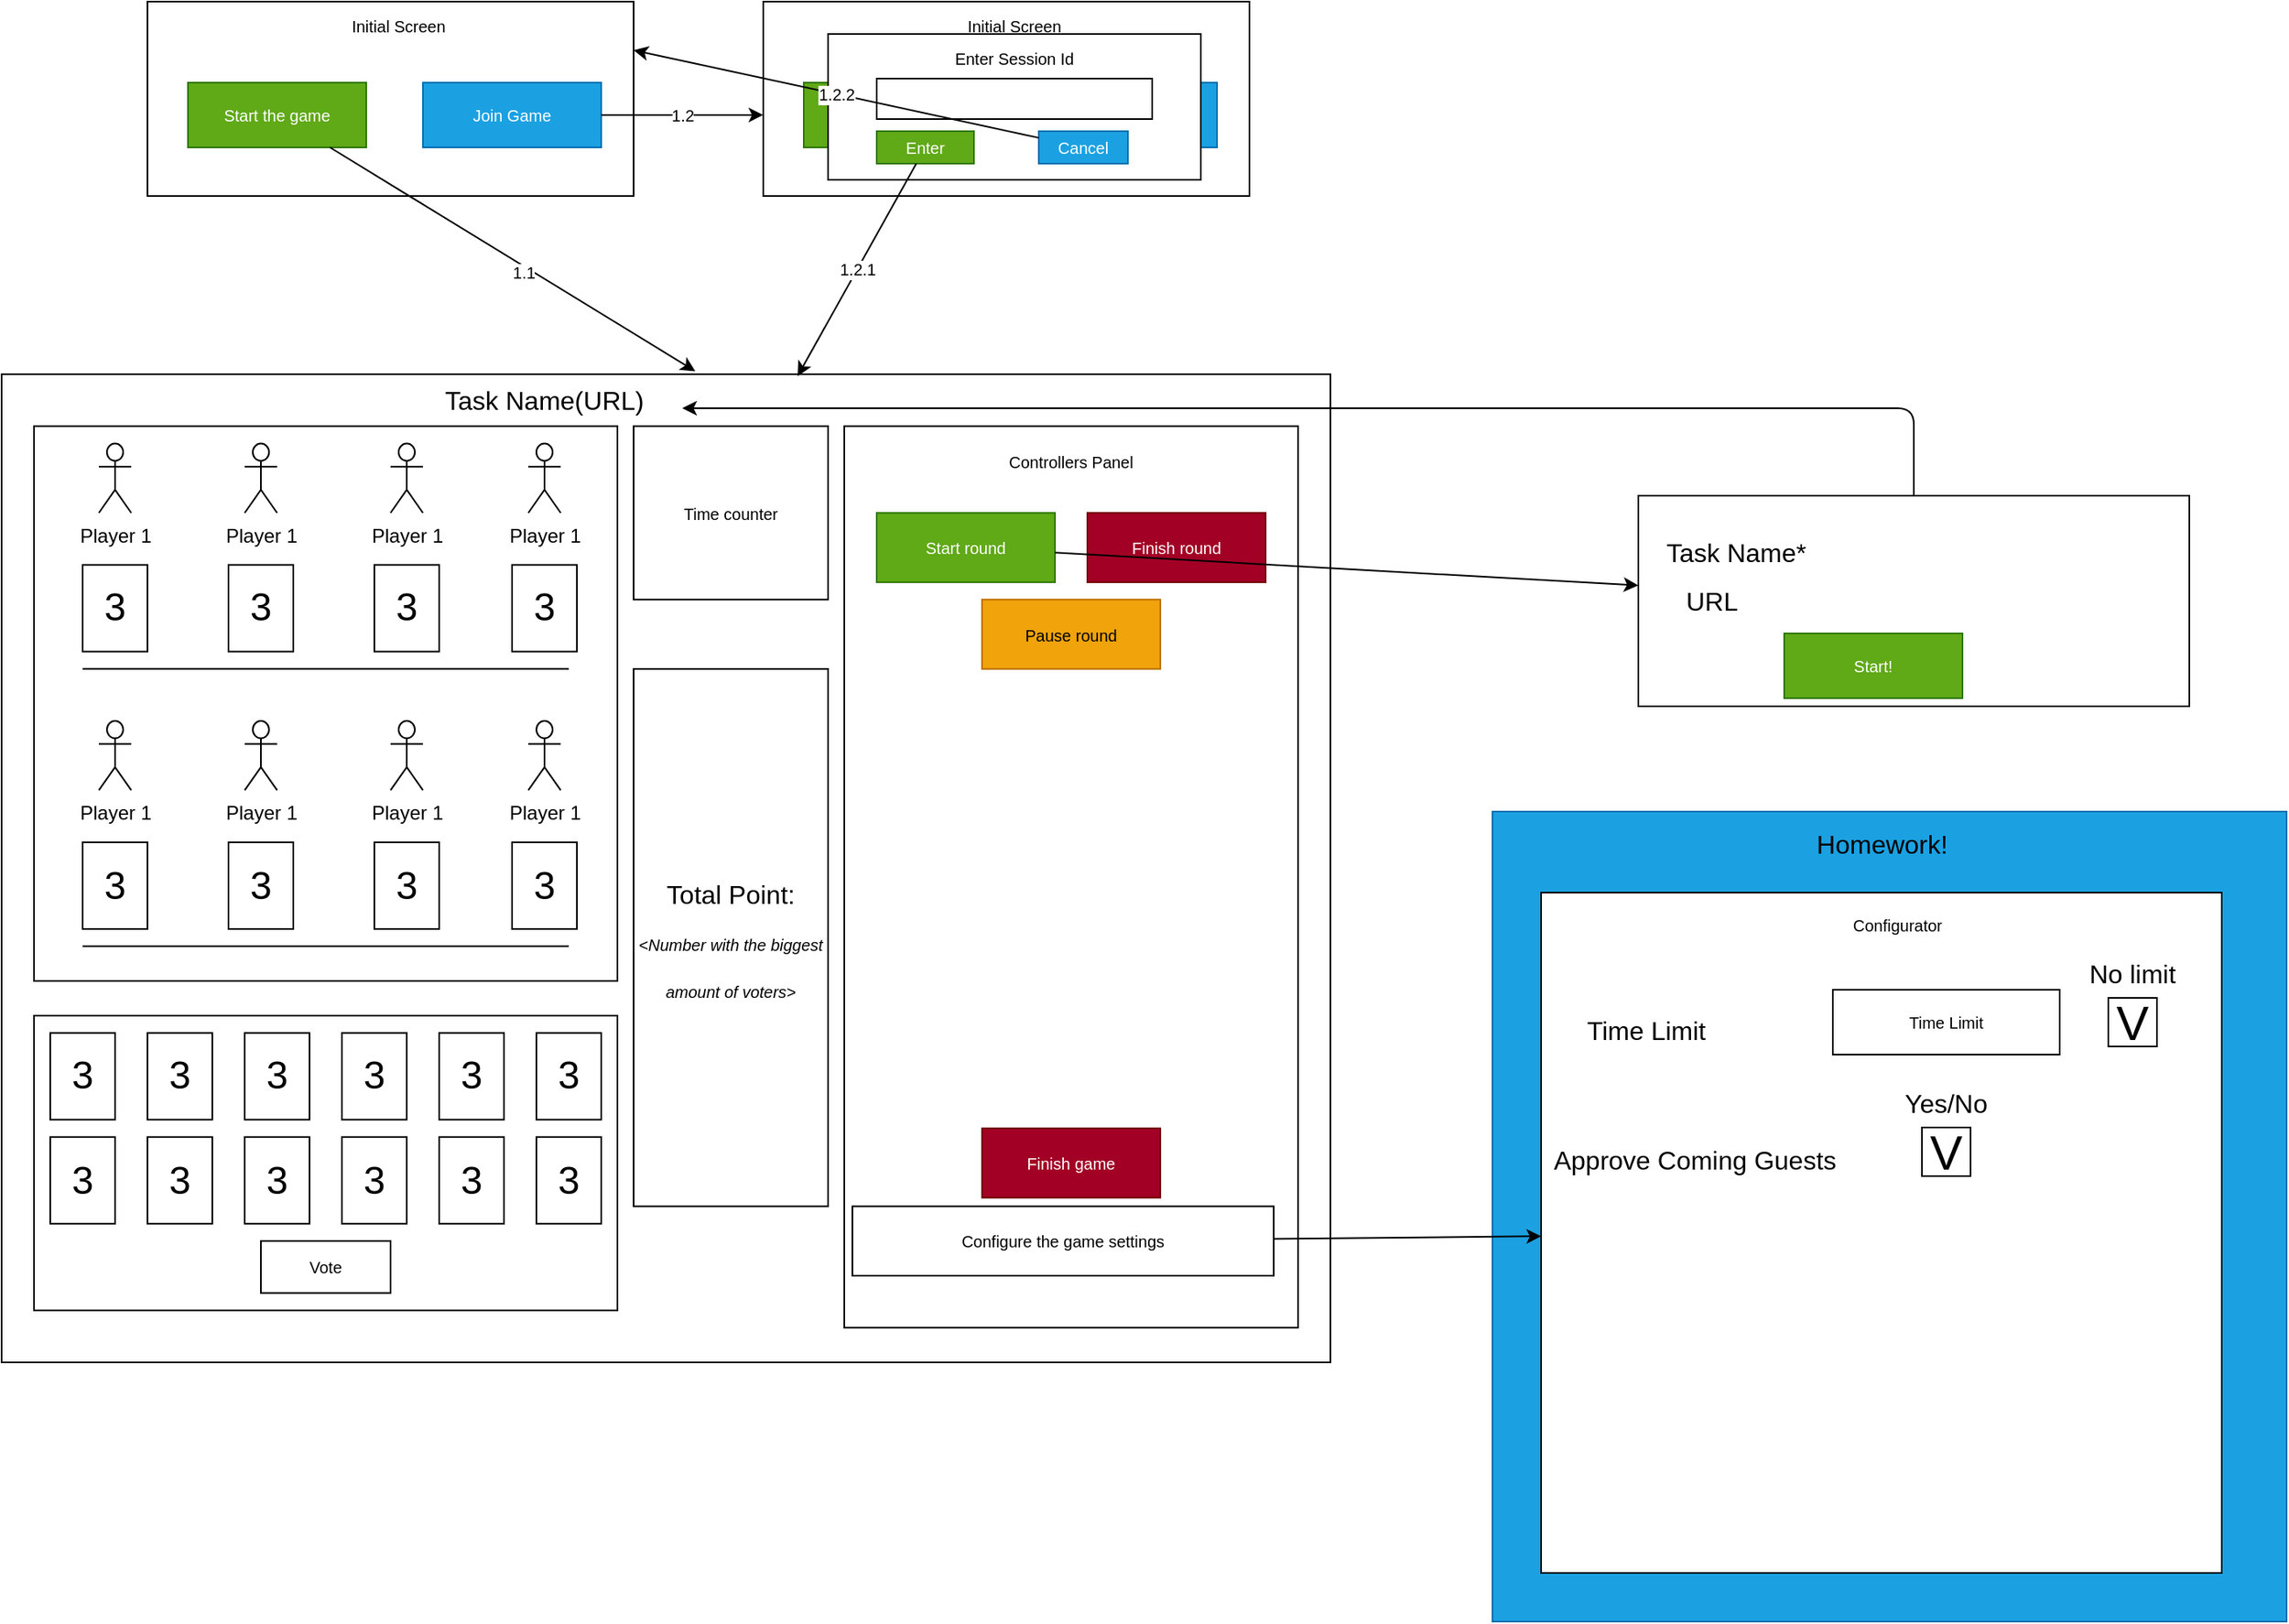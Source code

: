 <mxfile>
    <diagram id="LWL2NuPPTtvhrGXF7olF" name="Design">
        <mxGraphModel dx="892" dy="1473" grid="1" gridSize="10" guides="1" tooltips="1" connect="1" arrows="1" fold="1" page="1" pageScale="1" pageWidth="850" pageHeight="1100" math="0" shadow="0">
            <root>
                <mxCell id="0"/>
                <mxCell id="1" parent="0"/>
                <mxCell id="181" value="" style="rounded=0;whiteSpace=wrap;html=1;fontSize=16;fillColor=#1ba1e2;strokeColor=#006EAF;fontColor=#ffffff;" parent="1" vertex="1">
                    <mxGeometry x="920" y="360" width="490" height="500" as="geometry"/>
                </mxCell>
                <mxCell id="94" value="" style="group" parent="1" vertex="1" connectable="0">
                    <mxGeometry x="90" y="-140" width="300" height="120" as="geometry"/>
                </mxCell>
                <mxCell id="85" value="" style="rounded=0;whiteSpace=wrap;html=1;fontSize=10;" parent="94" vertex="1">
                    <mxGeometry width="300" height="120" as="geometry"/>
                </mxCell>
                <mxCell id="86" value="Initial Screen" style="text;html=1;strokeColor=none;fillColor=none;align=center;verticalAlign=middle;whiteSpace=wrap;rounded=0;fontSize=10;" parent="94" vertex="1">
                    <mxGeometry x="70" width="170" height="30" as="geometry"/>
                </mxCell>
                <mxCell id="87" value="Start the game" style="rounded=0;whiteSpace=wrap;html=1;fontSize=10;fillColor=#60a917;fontColor=#ffffff;strokeColor=#2D7600;" parent="94" vertex="1">
                    <mxGeometry x="25" y="50" width="110" height="40" as="geometry"/>
                </mxCell>
                <mxCell id="88" value="Join Game" style="rounded=0;whiteSpace=wrap;html=1;fontSize=10;fillColor=#1ba1e2;fontColor=#ffffff;strokeColor=#006EAF;" parent="94" vertex="1">
                    <mxGeometry x="170" y="50" width="110" height="40" as="geometry"/>
                </mxCell>
                <mxCell id="101" value="" style="group" parent="1" vertex="1" connectable="0">
                    <mxGeometry x="470" y="-140" width="300" height="120" as="geometry"/>
                </mxCell>
                <mxCell id="102" value="" style="rounded=0;whiteSpace=wrap;html=1;fontSize=10;" parent="101" vertex="1">
                    <mxGeometry width="300" height="120" as="geometry"/>
                </mxCell>
                <mxCell id="103" value="Initial Screen" style="text;html=1;strokeColor=none;fillColor=none;align=center;verticalAlign=middle;whiteSpace=wrap;rounded=0;fontSize=10;" parent="101" vertex="1">
                    <mxGeometry x="70" width="170" height="30" as="geometry"/>
                </mxCell>
                <mxCell id="104" value="Start the game" style="rounded=0;whiteSpace=wrap;html=1;fontSize=10;fillColor=#60a917;fontColor=#ffffff;strokeColor=#2D7600;" parent="101" vertex="1">
                    <mxGeometry x="25" y="50" width="110" height="40" as="geometry"/>
                </mxCell>
                <mxCell id="105" value="Join Game" style="rounded=0;whiteSpace=wrap;html=1;fontSize=10;fillColor=#1ba1e2;fontColor=#ffffff;strokeColor=#006EAF;" parent="101" vertex="1">
                    <mxGeometry x="170" y="50" width="110" height="40" as="geometry"/>
                </mxCell>
                <mxCell id="106" value="" style="rounded=0;whiteSpace=wrap;html=1;fontSize=10;" parent="101" vertex="1">
                    <mxGeometry x="40" y="20" width="230" height="90" as="geometry"/>
                </mxCell>
                <mxCell id="107" value="" style="rounded=0;whiteSpace=wrap;html=1;fontSize=10;" parent="101" vertex="1">
                    <mxGeometry x="70" y="47.5" width="170" height="25" as="geometry"/>
                </mxCell>
                <mxCell id="108" value="Enter Session Id" style="text;html=1;strokeColor=none;fillColor=none;align=center;verticalAlign=middle;whiteSpace=wrap;rounded=0;fontSize=10;" parent="101" vertex="1">
                    <mxGeometry x="85" y="20" width="140" height="30" as="geometry"/>
                </mxCell>
                <mxCell id="114" value="Enter" style="rounded=0;whiteSpace=wrap;html=1;fontSize=10;fillColor=#60a917;fontColor=#ffffff;strokeColor=#2D7600;" parent="101" vertex="1">
                    <mxGeometry x="70" y="80" width="60" height="20" as="geometry"/>
                </mxCell>
                <mxCell id="116" value="Cancel" style="rounded=0;whiteSpace=wrap;html=1;fontSize=10;fillColor=#1ba1e2;fontColor=#ffffff;strokeColor=#006EAF;" parent="101" vertex="1">
                    <mxGeometry x="170" y="80" width="55" height="20" as="geometry"/>
                </mxCell>
                <mxCell id="109" value="1.2" style="edgeStyle=none;html=1;entryX=0;entryY=0.583;entryDx=0;entryDy=0;entryPerimeter=0;fontSize=10;" parent="1" source="88" target="102" edge="1">
                    <mxGeometry relative="1" as="geometry"/>
                </mxCell>
                <mxCell id="110" style="edgeStyle=none;html=1;fontSize=10;entryX=0.522;entryY=-0.003;entryDx=0;entryDy=0;entryPerimeter=0;" parent="1" source="87" target="111" edge="1">
                    <mxGeometry relative="1" as="geometry">
                        <mxPoint x="420" y="140" as="targetPoint"/>
                    </mxGeometry>
                </mxCell>
                <mxCell id="120" value="1.1" style="edgeLabel;html=1;align=center;verticalAlign=middle;resizable=0;points=[];fontSize=10;" parent="110" vertex="1" connectable="0">
                    <mxGeometry x="0.076" y="-3" relative="1" as="geometry">
                        <mxPoint as="offset"/>
                    </mxGeometry>
                </mxCell>
                <mxCell id="112" value="" style="group;fillColor=#1ba1e2;fontColor=#ffffff;strokeColor=#006EAF;" parent="1" vertex="1" connectable="0">
                    <mxGeometry y="90" width="820" height="610" as="geometry"/>
                </mxCell>
                <mxCell id="111" value="" style="rounded=0;whiteSpace=wrap;html=1;fontSize=10;" parent="112" vertex="1">
                    <mxGeometry width="820" height="610.0" as="geometry"/>
                </mxCell>
                <mxCell id="34" value="" style="rounded=0;whiteSpace=wrap;html=1;fontSize=10;" parent="112" vertex="1">
                    <mxGeometry x="520" y="32.105" width="280" height="556.491" as="geometry"/>
                </mxCell>
                <mxCell id="32" value="" style="group" parent="112" vertex="1" connectable="0">
                    <mxGeometry x="20" y="32.105" width="360" height="342.456" as="geometry"/>
                </mxCell>
                <mxCell id="31" value="" style="rounded=0;whiteSpace=wrap;html=1;fontSize=24;" parent="32" vertex="1">
                    <mxGeometry width="360" height="342.456" as="geometry"/>
                </mxCell>
                <mxCell id="10" value="Player 1" style="shape=umlActor;verticalLabelPosition=bottom;verticalAlign=top;html=1;outlineConnect=0;" parent="32" vertex="1">
                    <mxGeometry x="130" y="10.702" width="20" height="42.807" as="geometry"/>
                </mxCell>
                <mxCell id="11" value="Player 1" style="shape=umlActor;verticalLabelPosition=bottom;verticalAlign=top;html=1;outlineConnect=0;" parent="32" vertex="1">
                    <mxGeometry x="305" y="181.93" width="20" height="42.807" as="geometry"/>
                </mxCell>
                <mxCell id="12" value="Player 1" style="shape=umlActor;verticalLabelPosition=bottom;verticalAlign=top;html=1;outlineConnect=0;" parent="32" vertex="1">
                    <mxGeometry x="130" y="181.93" width="20" height="42.807" as="geometry"/>
                </mxCell>
                <mxCell id="13" value="Player 1" style="shape=umlActor;verticalLabelPosition=bottom;verticalAlign=top;html=1;outlineConnect=0;" parent="32" vertex="1">
                    <mxGeometry x="220" y="181.93" width="20" height="42.807" as="geometry"/>
                </mxCell>
                <mxCell id="14" value="Player 1" style="shape=umlActor;verticalLabelPosition=bottom;verticalAlign=top;html=1;outlineConnect=0;" parent="32" vertex="1">
                    <mxGeometry x="40" y="10.702" width="20" height="42.807" as="geometry"/>
                </mxCell>
                <mxCell id="15" value="Player 1" style="shape=umlActor;verticalLabelPosition=bottom;verticalAlign=top;html=1;outlineConnect=0;" parent="32" vertex="1">
                    <mxGeometry x="220" y="10.702" width="20" height="42.807" as="geometry"/>
                </mxCell>
                <mxCell id="16" value="Player 1" style="shape=umlActor;verticalLabelPosition=bottom;verticalAlign=top;html=1;outlineConnect=0;" parent="32" vertex="1">
                    <mxGeometry x="305" y="10.702" width="20" height="42.807" as="geometry"/>
                </mxCell>
                <mxCell id="18" value="Player 1" style="shape=umlActor;verticalLabelPosition=bottom;verticalAlign=top;html=1;outlineConnect=0;" parent="32" vertex="1">
                    <mxGeometry x="40" y="181.93" width="20" height="42.807" as="geometry"/>
                </mxCell>
                <mxCell id="20" value="" style="endArrow=none;html=1;" parent="32" edge="1">
                    <mxGeometry width="50" height="50" relative="1" as="geometry">
                        <mxPoint x="30" y="149.825" as="sourcePoint"/>
                        <mxPoint x="330" y="149.825" as="targetPoint"/>
                    </mxGeometry>
                </mxCell>
                <mxCell id="22" value="&lt;font style=&quot;font-size: 24px&quot;&gt;3&lt;/font&gt;" style="rounded=0;whiteSpace=wrap;html=1;" parent="32" vertex="1">
                    <mxGeometry x="30" y="85.614" width="40" height="53.509" as="geometry"/>
                </mxCell>
                <mxCell id="23" value="&lt;font style=&quot;font-size: 24px&quot;&gt;3&lt;/font&gt;" style="rounded=0;whiteSpace=wrap;html=1;" parent="32" vertex="1">
                    <mxGeometry x="295" y="85.614" width="40" height="53.509" as="geometry"/>
                </mxCell>
                <mxCell id="24" value="&lt;font style=&quot;font-size: 24px&quot;&gt;3&lt;/font&gt;" style="rounded=0;whiteSpace=wrap;html=1;" parent="32" vertex="1">
                    <mxGeometry x="210" y="85.614" width="40" height="53.509" as="geometry"/>
                </mxCell>
                <mxCell id="25" value="&lt;font style=&quot;font-size: 24px&quot;&gt;3&lt;/font&gt;" style="rounded=0;whiteSpace=wrap;html=1;" parent="32" vertex="1">
                    <mxGeometry x="120" y="85.614" width="40" height="53.509" as="geometry"/>
                </mxCell>
                <mxCell id="26" value="&lt;font style=&quot;font-size: 24px&quot;&gt;3&lt;/font&gt;" style="rounded=0;whiteSpace=wrap;html=1;" parent="32" vertex="1">
                    <mxGeometry x="30" y="256.842" width="40" height="53.509" as="geometry"/>
                </mxCell>
                <mxCell id="27" value="&lt;font style=&quot;font-size: 24px&quot;&gt;3&lt;/font&gt;" style="rounded=0;whiteSpace=wrap;html=1;" parent="32" vertex="1">
                    <mxGeometry x="120" y="256.842" width="40" height="53.509" as="geometry"/>
                </mxCell>
                <mxCell id="28" value="&lt;font style=&quot;font-size: 24px&quot;&gt;3&lt;/font&gt;" style="rounded=0;whiteSpace=wrap;html=1;" parent="32" vertex="1">
                    <mxGeometry x="210" y="256.842" width="40" height="53.509" as="geometry"/>
                </mxCell>
                <mxCell id="29" value="&lt;font style=&quot;font-size: 24px&quot;&gt;3&lt;/font&gt;" style="rounded=0;whiteSpace=wrap;html=1;" parent="32" vertex="1">
                    <mxGeometry x="295" y="256.842" width="40" height="53.509" as="geometry"/>
                </mxCell>
                <mxCell id="30" value="" style="endArrow=none;html=1;" parent="32" edge="1">
                    <mxGeometry width="50" height="50" relative="1" as="geometry">
                        <mxPoint x="30" y="321.053" as="sourcePoint"/>
                        <mxPoint x="330" y="321.053" as="targetPoint"/>
                    </mxGeometry>
                </mxCell>
                <mxCell id="33" value="&lt;font&gt;&lt;span style=&quot;font-size: 16px&quot;&gt;Total Point:&lt;/span&gt;&lt;br&gt;&lt;font style=&quot;font-size: 10px&quot;&gt;&lt;i&gt;&amp;lt;Number with the biggest amount of voters&amp;gt;&lt;/i&gt;&lt;/font&gt;&lt;br&gt;&lt;/font&gt;" style="rounded=0;whiteSpace=wrap;html=1;fontSize=24;" parent="112" vertex="1">
                    <mxGeometry x="390" y="181.93" width="120" height="331.754" as="geometry"/>
                </mxCell>
                <mxCell id="37" value="Controllers Panel" style="text;html=1;strokeColor=none;fillColor=none;align=center;verticalAlign=middle;whiteSpace=wrap;rounded=0;fontSize=10;" parent="112" vertex="1">
                    <mxGeometry x="590" y="42.807" width="140" height="21.404" as="geometry"/>
                </mxCell>
                <mxCell id="38" value="Start round" style="rounded=0;whiteSpace=wrap;html=1;fontSize=10;fillColor=#60a917;fontColor=#ffffff;strokeColor=#2D7600;" parent="112" vertex="1">
                    <mxGeometry x="540" y="85.614" width="110" height="42.807" as="geometry"/>
                </mxCell>
                <mxCell id="39" value="Finish round" style="rounded=0;whiteSpace=wrap;html=1;fontSize=10;fillColor=#a20025;fontColor=#ffffff;strokeColor=#6F0000;" parent="112" vertex="1">
                    <mxGeometry x="670" y="85.614" width="110" height="42.807" as="geometry"/>
                </mxCell>
                <mxCell id="40" value="Pause round" style="rounded=0;whiteSpace=wrap;html=1;fontSize=10;fillColor=#f0a30a;fontColor=#000000;strokeColor=#BD7000;" parent="112" vertex="1">
                    <mxGeometry x="605" y="139.123" width="110" height="42.807" as="geometry"/>
                </mxCell>
                <mxCell id="43" value="Configure the game settings" style="rounded=0;whiteSpace=wrap;html=1;fontSize=10;" parent="112" vertex="1">
                    <mxGeometry x="525" y="513.683" width="260" height="42.807" as="geometry"/>
                </mxCell>
                <mxCell id="45" value="Time counter" style="rounded=0;whiteSpace=wrap;html=1;fontSize=10;" parent="112" vertex="1">
                    <mxGeometry x="390" y="32.105" width="120" height="107.018" as="geometry"/>
                </mxCell>
                <mxCell id="46" value="" style="rounded=0;whiteSpace=wrap;html=1;fontSize=10;" parent="112" vertex="1">
                    <mxGeometry x="20" y="395.965" width="360" height="181.93" as="geometry"/>
                </mxCell>
                <mxCell id="67" value="&lt;font style=&quot;font-size: 24px&quot;&gt;3&lt;/font&gt;" style="rounded=0;whiteSpace=wrap;html=1;" parent="112" vertex="1">
                    <mxGeometry x="30" y="406.667" width="40" height="53.509" as="geometry"/>
                </mxCell>
                <mxCell id="73" value="&lt;font style=&quot;font-size: 24px&quot;&gt;3&lt;/font&gt;" style="rounded=0;whiteSpace=wrap;html=1;" parent="112" vertex="1">
                    <mxGeometry x="90" y="406.667" width="40" height="53.509" as="geometry"/>
                </mxCell>
                <mxCell id="74" value="&lt;font style=&quot;font-size: 24px&quot;&gt;3&lt;/font&gt;" style="rounded=0;whiteSpace=wrap;html=1;" parent="112" vertex="1">
                    <mxGeometry x="150" y="406.667" width="40" height="53.509" as="geometry"/>
                </mxCell>
                <mxCell id="75" value="&lt;font style=&quot;font-size: 24px&quot;&gt;3&lt;/font&gt;" style="rounded=0;whiteSpace=wrap;html=1;" parent="112" vertex="1">
                    <mxGeometry x="210" y="406.667" width="40" height="53.509" as="geometry"/>
                </mxCell>
                <mxCell id="76" value="&lt;font style=&quot;font-size: 24px&quot;&gt;3&lt;/font&gt;" style="rounded=0;whiteSpace=wrap;html=1;" parent="112" vertex="1">
                    <mxGeometry x="270" y="406.667" width="40" height="53.509" as="geometry"/>
                </mxCell>
                <mxCell id="77" value="&lt;font style=&quot;font-size: 24px&quot;&gt;3&lt;/font&gt;" style="rounded=0;whiteSpace=wrap;html=1;" parent="112" vertex="1">
                    <mxGeometry x="330" y="406.667" width="40" height="53.509" as="geometry"/>
                </mxCell>
                <mxCell id="78" value="&lt;font style=&quot;font-size: 24px&quot;&gt;3&lt;/font&gt;" style="rounded=0;whiteSpace=wrap;html=1;" parent="112" vertex="1">
                    <mxGeometry x="30" y="470.877" width="40" height="53.509" as="geometry"/>
                </mxCell>
                <mxCell id="79" value="&lt;font style=&quot;font-size: 24px&quot;&gt;3&lt;/font&gt;" style="rounded=0;whiteSpace=wrap;html=1;" parent="112" vertex="1">
                    <mxGeometry x="90" y="470.877" width="40" height="53.509" as="geometry"/>
                </mxCell>
                <mxCell id="80" value="&lt;font style=&quot;font-size: 24px&quot;&gt;3&lt;/font&gt;" style="rounded=0;whiteSpace=wrap;html=1;" parent="112" vertex="1">
                    <mxGeometry x="150" y="470.877" width="40" height="53.509" as="geometry"/>
                </mxCell>
                <mxCell id="81" value="&lt;font style=&quot;font-size: 24px&quot;&gt;3&lt;/font&gt;" style="rounded=0;whiteSpace=wrap;html=1;" parent="112" vertex="1">
                    <mxGeometry x="210" y="470.877" width="40" height="53.509" as="geometry"/>
                </mxCell>
                <mxCell id="82" value="&lt;font style=&quot;font-size: 24px&quot;&gt;3&lt;/font&gt;" style="rounded=0;whiteSpace=wrap;html=1;" parent="112" vertex="1">
                    <mxGeometry x="270" y="470.877" width="40" height="53.509" as="geometry"/>
                </mxCell>
                <mxCell id="83" value="&lt;font style=&quot;font-size: 24px&quot;&gt;3&lt;/font&gt;" style="rounded=0;whiteSpace=wrap;html=1;" parent="112" vertex="1">
                    <mxGeometry x="330" y="470.877" width="40" height="53.509" as="geometry"/>
                </mxCell>
                <mxCell id="84" value="Vote" style="rounded=0;whiteSpace=wrap;html=1;fontSize=10;" parent="112" vertex="1">
                    <mxGeometry x="160" y="535.088" width="80" height="32.105" as="geometry"/>
                </mxCell>
                <mxCell id="277" value="Task Name(URL)" style="text;html=1;strokeColor=none;fillColor=none;align=center;verticalAlign=middle;whiteSpace=wrap;rounded=0;fontSize=16;" parent="112" vertex="1">
                    <mxGeometry x="250" width="170" height="32.105" as="geometry"/>
                </mxCell>
                <mxCell id="280" value="Finish game" style="rounded=0;whiteSpace=wrap;html=1;fontSize=10;fillColor=#a20025;fontColor=#ffffff;strokeColor=#6F0000;" parent="112" vertex="1">
                    <mxGeometry x="605" y="465.524" width="110" height="42.807" as="geometry"/>
                </mxCell>
                <mxCell id="117" value="1.2.1" style="edgeStyle=none;html=1;entryX=0.599;entryY=0.002;entryDx=0;entryDy=0;entryPerimeter=0;fontSize=10;" parent="1" source="114" target="111" edge="1">
                    <mxGeometry relative="1" as="geometry"/>
                </mxCell>
                <mxCell id="119" value="1.2.2" style="edgeStyle=none;html=1;entryX=1;entryY=0.25;entryDx=0;entryDy=0;fontSize=10;" parent="1" source="116" target="85" edge="1">
                    <mxGeometry relative="1" as="geometry"/>
                </mxCell>
                <mxCell id="121" value="" style="rounded=0;whiteSpace=wrap;html=1;fontSize=10;" parent="1" vertex="1">
                    <mxGeometry x="950" y="410" width="420" height="420" as="geometry"/>
                </mxCell>
                <mxCell id="122" style="edgeStyle=none;html=1;fontSize=10;" parent="1" source="43" target="121" edge="1">
                    <mxGeometry relative="1" as="geometry"/>
                </mxCell>
                <mxCell id="167" value="Configurator" style="text;html=1;strokeColor=none;fillColor=none;align=center;verticalAlign=middle;whiteSpace=wrap;rounded=0;fontSize=10;" parent="1" vertex="1">
                    <mxGeometry x="1100" y="420" width="140" height="20" as="geometry"/>
                </mxCell>
                <mxCell id="170" value="Time Limit" style="rounded=0;whiteSpace=wrap;html=1;fontSize=10;" parent="1" vertex="1">
                    <mxGeometry x="1130" y="470" width="140" height="40" as="geometry"/>
                </mxCell>
                <mxCell id="171" value="&lt;font style=&quot;font-size: 30px&quot;&gt;V&lt;/font&gt;" style="rounded=0;whiteSpace=wrap;html=1;fontSize=10;" parent="1" vertex="1">
                    <mxGeometry x="1300" y="475" width="30" height="30" as="geometry"/>
                </mxCell>
                <mxCell id="173" value="&lt;font style=&quot;font-size: 16px&quot;&gt;Time Limit&lt;/font&gt;" style="text;html=1;strokeColor=none;fillColor=none;align=center;verticalAlign=middle;whiteSpace=wrap;rounded=0;fontSize=30;" parent="1" vertex="1">
                    <mxGeometry x="950" y="475" width="130" height="30" as="geometry"/>
                </mxCell>
                <mxCell id="174" value="&lt;font style=&quot;font-size: 16px&quot;&gt;No limit&lt;/font&gt;" style="text;html=1;strokeColor=none;fillColor=none;align=center;verticalAlign=middle;whiteSpace=wrap;rounded=0;fontSize=30;" parent="1" vertex="1">
                    <mxGeometry x="1265" y="440" width="100" height="30" as="geometry"/>
                </mxCell>
                <mxCell id="176" value="&lt;font style=&quot;font-size: 16px&quot;&gt;Approve Coming Guests&lt;/font&gt;" style="text;html=1;strokeColor=none;fillColor=none;align=center;verticalAlign=middle;whiteSpace=wrap;rounded=0;fontSize=30;" parent="1" vertex="1">
                    <mxGeometry x="950" y="555" width="190" height="30" as="geometry"/>
                </mxCell>
                <mxCell id="177" value="&lt;font style=&quot;font-size: 16px&quot;&gt;Yes/No&lt;/font&gt;" style="text;html=1;strokeColor=none;fillColor=none;align=center;verticalAlign=middle;whiteSpace=wrap;rounded=0;fontSize=30;" parent="1" vertex="1">
                    <mxGeometry x="1150" y="520" width="100" height="30" as="geometry"/>
                </mxCell>
                <mxCell id="178" value="&lt;font style=&quot;font-size: 30px&quot;&gt;V&lt;/font&gt;" style="rounded=0;whiteSpace=wrap;html=1;fontSize=10;" parent="1" vertex="1">
                    <mxGeometry x="1185" y="555" width="30" height="30" as="geometry"/>
                </mxCell>
                <mxCell id="180" value="Homework!" style="text;html=1;align=center;verticalAlign=middle;resizable=0;points=[];autosize=1;strokeColor=none;fillColor=none;fontSize=16;" parent="1" vertex="1">
                    <mxGeometry x="1110" y="370" width="100" height="20" as="geometry"/>
                </mxCell>
                <mxCell id="226" style="edgeStyle=none;html=1;fontSize=16;" parent="1" source="38" target="227" edge="1">
                    <mxGeometry relative="1" as="geometry">
                        <mxPoint x="1010" y="230" as="targetPoint"/>
                    </mxGeometry>
                </mxCell>
                <mxCell id="275" style="edgeStyle=orthogonalEdgeStyle;html=1;fontSize=16;" parent="1" source="227" target="277" edge="1">
                    <mxGeometry relative="1" as="geometry">
                        <Array as="points">
                            <mxPoint x="1180" y="111"/>
                        </Array>
                    </mxGeometry>
                </mxCell>
                <mxCell id="227" value="" style="rounded=0;whiteSpace=wrap;html=1;fontSize=16;" parent="1" vertex="1">
                    <mxGeometry x="1010" y="165" width="340" height="130" as="geometry"/>
                </mxCell>
                <mxCell id="228" value="Task Name*" style="text;html=1;align=center;verticalAlign=middle;resizable=0;points=[];autosize=1;strokeColor=none;fillColor=none;fontSize=16;" parent="1" vertex="1">
                    <mxGeometry x="1020" y="190" width="100" height="20" as="geometry"/>
                </mxCell>
                <mxCell id="229" value="URL" style="text;html=1;align=center;verticalAlign=middle;resizable=0;points=[];autosize=1;strokeColor=none;fillColor=none;fontSize=16;" parent="1" vertex="1">
                    <mxGeometry x="1030" y="220" width="50" height="20" as="geometry"/>
                </mxCell>
                <mxCell id="274" value="Start!" style="rounded=0;whiteSpace=wrap;html=1;fontSize=10;fillColor=#60a917;fontColor=#ffffff;strokeColor=#2D7600;" parent="1" vertex="1">
                    <mxGeometry x="1100" y="250" width="110" height="40" as="geometry"/>
                </mxCell>
            </root>
        </mxGraphModel>
    </diagram>
    <diagram id="KrxUO4XjxEc2zPH5_MDm" name="Architecture">
        <mxGraphModel dx="1742" dy="373" grid="1" gridSize="10" guides="1" tooltips="1" connect="1" arrows="1" fold="1" page="1" pageScale="1" pageWidth="850" pageHeight="1100" math="0" shadow="0">
            <root>
                <mxCell id="wDsvBJZRx8SuRtaAcM2x-0"/>
                <mxCell id="wDsvBJZRx8SuRtaAcM2x-1" parent="wDsvBJZRx8SuRtaAcM2x-0"/>
                <mxCell id="VxBCJWgQIvmOuGAG-skd-0" value="PokerPlanningContainer" style="swimlane;" parent="wDsvBJZRx8SuRtaAcM2x-1" vertex="1">
                    <mxGeometry x="70" y="100" width="570" height="360" as="geometry">
                        <mxRectangle x="260" y="440" width="90" height="23" as="alternateBounds"/>
                    </mxGeometry>
                </mxCell>
                <mxCell id="VxBCJWgQIvmOuGAG-skd-3" value="Initial Screen that use sees" style="text;html=1;align=center;verticalAlign=middle;resizable=0;points=[];autosize=1;strokeColor=none;fillColor=none;" parent="VxBCJWgQIvmOuGAG-skd-0" vertex="1">
                    <mxGeometry x="190" y="50" width="160" height="20" as="geometry"/>
                </mxCell>
                <mxCell id="VxBCJWgQIvmOuGAG-skd-18" style="html=1;entryX=0.75;entryY=0;entryDx=0;entryDy=0;" parent="VxBCJWgQIvmOuGAG-skd-0" target="VxBCJWgQIvmOuGAG-skd-17" edge="1">
                    <mxGeometry relative="1" as="geometry">
                        <mxPoint x="376.5" y="120" as="sourcePoint"/>
                    </mxGeometry>
                </mxCell>
                <mxCell id="VxBCJWgQIvmOuGAG-skd-17" value="PokerPlanningGameScreen" style="swimlane;" parent="VxBCJWgQIvmOuGAG-skd-0" vertex="1">
                    <mxGeometry x="10" y="160" width="550" height="170" as="geometry">
                        <mxRectangle x="260" y="440" width="90" height="23" as="alternateBounds"/>
                    </mxGeometry>
                </mxCell>
                <mxCell id="VxBCJWgQIvmOuGAG-skd-20" value="Players Counter" style="swimlane;startSize=23;" parent="VxBCJWgQIvmOuGAG-skd-17" vertex="1">
                    <mxGeometry x="20" y="70" width="230" height="20" as="geometry">
                        <mxRectangle x="260" y="440" width="90" height="23" as="alternateBounds"/>
                    </mxGeometry>
                </mxCell>
                <mxCell id="VxBCJWgQIvmOuGAG-skd-21" value="VotingPanel" style="swimlane;startSize=23;" parent="VxBCJWgQIvmOuGAG-skd-17" vertex="1">
                    <mxGeometry x="20" y="110" width="230" height="20" as="geometry">
                        <mxRectangle x="260" y="440" width="90" height="23" as="alternateBounds"/>
                    </mxGeometry>
                </mxCell>
                <mxCell id="VxBCJWgQIvmOuGAG-skd-22" value="Tmer" style="swimlane;startSize=23;" parent="VxBCJWgQIvmOuGAG-skd-17" vertex="1">
                    <mxGeometry x="270" y="70" width="130" height="20" as="geometry">
                        <mxRectangle x="260" y="440" width="90" height="23" as="alternateBounds"/>
                    </mxGeometry>
                </mxCell>
                <mxCell id="VxBCJWgQIvmOuGAG-skd-27" value="Total Points" style="swimlane;startSize=23;" parent="VxBCJWgQIvmOuGAG-skd-17" vertex="1">
                    <mxGeometry x="270" y="110" width="130" height="20" as="geometry">
                        <mxRectangle x="260" y="440" width="90" height="23" as="alternateBounds"/>
                    </mxGeometry>
                </mxCell>
                <mxCell id="VxBCJWgQIvmOuGAG-skd-28" value="Moderator Panel" style="swimlane;startSize=23;" parent="VxBCJWgQIvmOuGAG-skd-17" vertex="1">
                    <mxGeometry x="410" y="90" width="130" height="20" as="geometry">
                        <mxRectangle x="260" y="440" width="90" height="23" as="alternateBounds"/>
                    </mxGeometry>
                </mxCell>
                <mxCell id="VxBCJWgQIvmOuGAG-skd-19" value="Join Game Screen" style="text;html=1;align=center;verticalAlign=middle;resizable=0;points=[];autosize=1;strokeColor=none;fillColor=none;" parent="VxBCJWgQIvmOuGAG-skd-0" vertex="1">
                    <mxGeometry x="300" y="100" width="110" height="20" as="geometry"/>
                </mxCell>
                <mxCell id="VxBCJWgQIvmOuGAG-skd-4" value="Start the game&amp;nbsp;" style="edgeStyle=orthogonalEdgeStyle;html=1;" parent="wDsvBJZRx8SuRtaAcM2x-1" source="VxBCJWgQIvmOuGAG-skd-3" edge="1">
                    <mxGeometry x="0.111" relative="1" as="geometry">
                        <mxPoint x="260" y="260" as="targetPoint"/>
                        <Array as="points">
                            <mxPoint x="260" y="240"/>
                            <mxPoint x="260" y="240"/>
                        </Array>
                        <mxPoint as="offset"/>
                    </mxGeometry>
                </mxCell>
                <mxCell id="VxBCJWgQIvmOuGAG-skd-5" value="Join the game" style="edgeStyle=none;html=1;" parent="wDsvBJZRx8SuRtaAcM2x-1" source="VxBCJWgQIvmOuGAG-skd-3" edge="1">
                    <mxGeometry relative="1" as="geometry">
                        <mxPoint x="410" y="200" as="targetPoint"/>
                    </mxGeometry>
                </mxCell>
                <mxCell id="VxBCJWgQIvmOuGAG-skd-30" style="edgeStyle=none;html=1;" parent="wDsvBJZRx8SuRtaAcM2x-1" source="VxBCJWgQIvmOuGAG-skd-29" edge="1">
                    <mxGeometry relative="1" as="geometry">
                        <mxPoint x="320" y="305" as="targetPoint"/>
                    </mxGeometry>
                </mxCell>
                <mxCell id="VxBCJWgQIvmOuGAG-skd-29" value="All the logic here" style="text;html=1;strokeColor=none;fillColor=none;align=center;verticalAlign=middle;whiteSpace=wrap;rounded=0;" parent="wDsvBJZRx8SuRtaAcM2x-1" vertex="1">
                    <mxGeometry x="-50" y="290" width="110" height="30" as="geometry"/>
                </mxCell>
                <mxCell id="VxBCJWgQIvmOuGAG-skd-33" style="edgeStyle=none;html=1;" parent="wDsvBJZRx8SuRtaAcM2x-1" source="VxBCJWgQIvmOuGAG-skd-31" target="VxBCJWgQIvmOuGAG-skd-21" edge="1">
                    <mxGeometry relative="1" as="geometry"/>
                </mxCell>
                <mxCell id="VxBCJWgQIvmOuGAG-skd-31" value="Children just communicate their states" style="text;html=1;strokeColor=none;fillColor=none;align=center;verticalAlign=middle;whiteSpace=wrap;rounded=0;" parent="wDsvBJZRx8SuRtaAcM2x-1" vertex="1">
                    <mxGeometry x="-100" y="360" width="160" height="30" as="geometry"/>
                </mxCell>
            </root>
        </mxGraphModel>
    </diagram>
</mxfile>